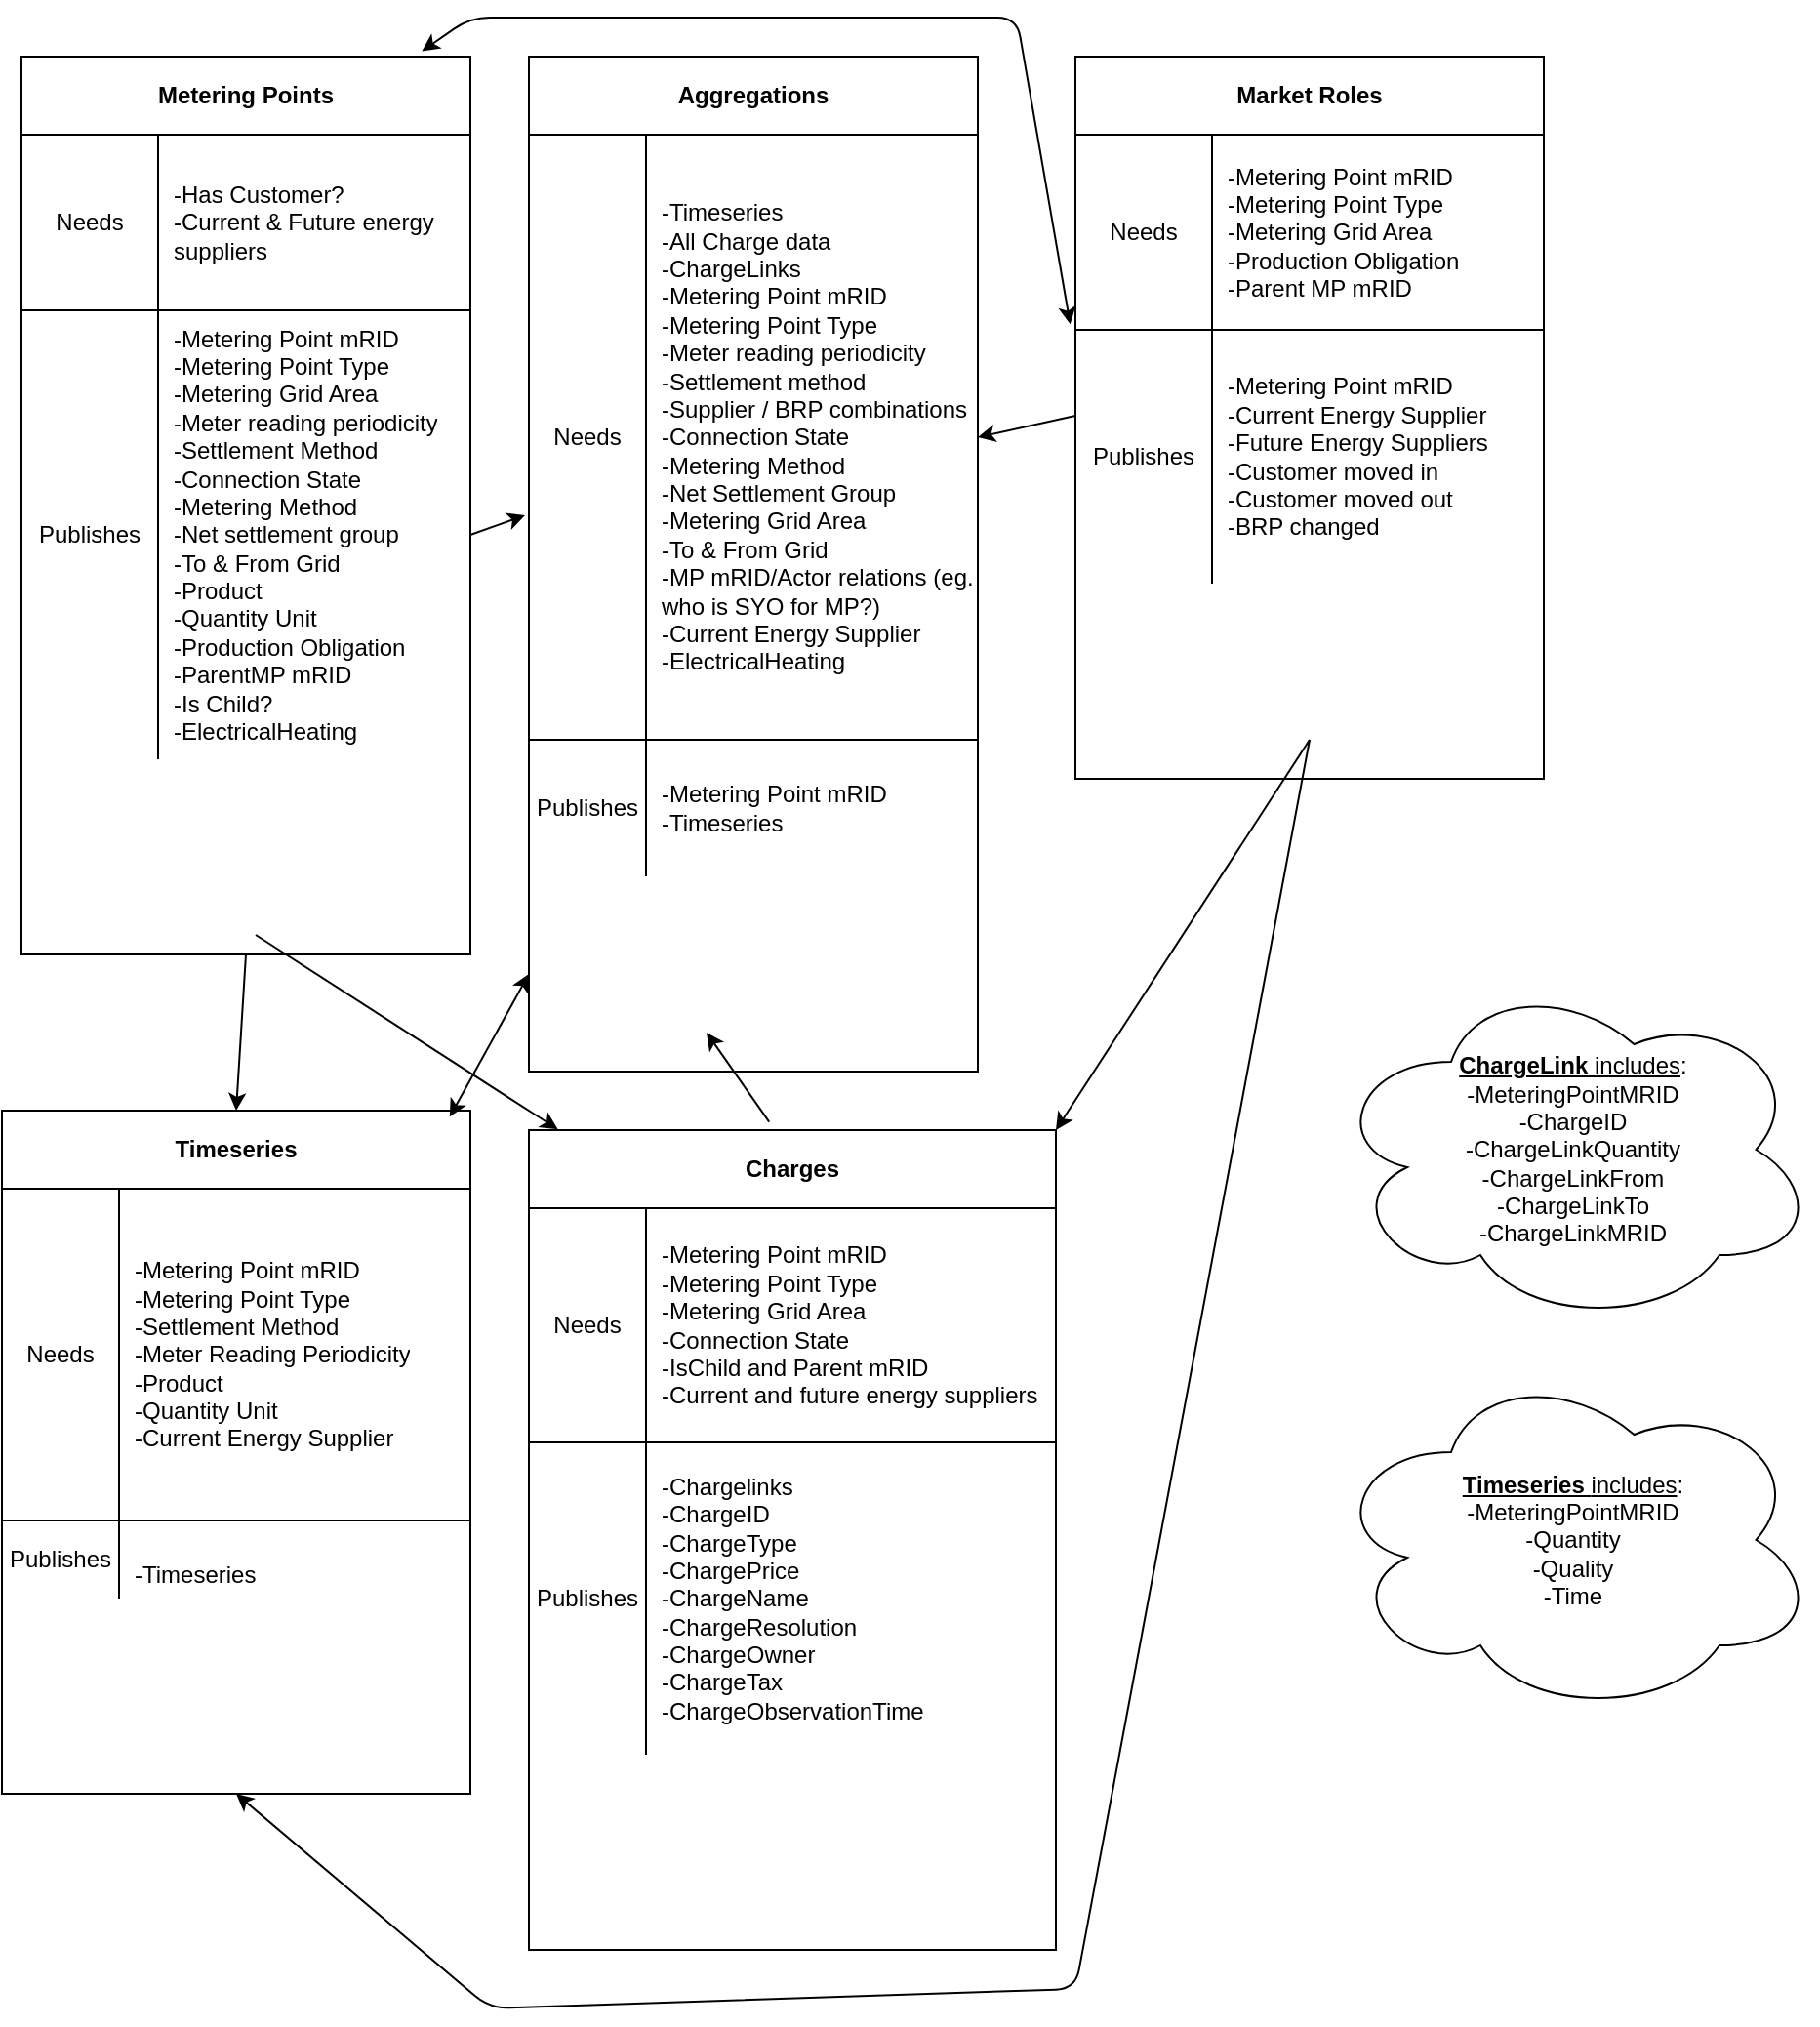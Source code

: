 <mxfile version="14.4.9" type="device"><diagram id="92r15I72fb07YGjZy0iK" name="Page-1"><mxGraphModel dx="2176" dy="1956" grid="1" gridSize="10" guides="1" tooltips="1" connect="1" arrows="1" fold="1" page="1" pageScale="1" pageWidth="827" pageHeight="1169" math="0" shadow="0"><root><mxCell id="0"/><mxCell id="1" parent="0"/><mxCell id="Mabt-3Se4oyptyURrfW0-4" value="Metering Points" style="shape=table;html=1;whiteSpace=wrap;startSize=40;container=1;collapsible=0;childLayout=tableLayout;fixedRows=1;rowLines=0;fontStyle=1;align=center;" vertex="1" parent="1"><mxGeometry x="40" y="20" width="230" height="460" as="geometry"/></mxCell><mxCell id="Mabt-3Se4oyptyURrfW0-5" value="" style="shape=partialRectangle;html=1;whiteSpace=wrap;collapsible=0;dropTarget=0;pointerEvents=0;fillColor=none;top=0;left=0;bottom=1;right=0;points=[[0,0.5],[1,0.5]];portConstraint=eastwest;" vertex="1" parent="Mabt-3Se4oyptyURrfW0-4"><mxGeometry y="40" width="230" height="90" as="geometry"/></mxCell><mxCell id="Mabt-3Se4oyptyURrfW0-6" value="Needs" style="shape=partialRectangle;html=1;whiteSpace=wrap;connectable=0;fillColor=none;top=0;left=0;bottom=0;right=0;overflow=hidden;" vertex="1" parent="Mabt-3Se4oyptyURrfW0-5"><mxGeometry width="70" height="90" as="geometry"/></mxCell><mxCell id="Mabt-3Se4oyptyURrfW0-7" value="-Has Customer?&lt;br&gt;-Current &amp;amp; Future energy suppliers" style="shape=partialRectangle;html=1;whiteSpace=wrap;connectable=0;fillColor=none;top=0;left=0;bottom=0;right=0;align=left;spacingLeft=6;overflow=hidden;" vertex="1" parent="Mabt-3Se4oyptyURrfW0-5"><mxGeometry x="70" width="160" height="90" as="geometry"/></mxCell><mxCell id="Mabt-3Se4oyptyURrfW0-8" value="" style="shape=partialRectangle;html=1;whiteSpace=wrap;collapsible=0;dropTarget=0;pointerEvents=0;fillColor=none;top=0;left=0;bottom=0;right=0;points=[[0,0.5],[1,0.5]];portConstraint=eastwest;" vertex="1" parent="Mabt-3Se4oyptyURrfW0-4"><mxGeometry y="130" width="230" height="230" as="geometry"/></mxCell><mxCell id="Mabt-3Se4oyptyURrfW0-9" value="Publishes" style="shape=partialRectangle;html=1;whiteSpace=wrap;connectable=0;fillColor=none;top=0;left=0;bottom=0;right=0;overflow=hidden;" vertex="1" parent="Mabt-3Se4oyptyURrfW0-8"><mxGeometry width="70" height="230" as="geometry"/></mxCell><mxCell id="Mabt-3Se4oyptyURrfW0-10" value="-Metering Point mRID&lt;br&gt;-Metering Point Type&lt;br&gt;-Metering Grid Area&lt;br&gt;-Meter reading periodicity&lt;br&gt;-Settlement Method&lt;br&gt;-Connection State&lt;br&gt;-Metering Method&lt;br&gt;-Net settlement group&lt;br&gt;-To &amp;amp; From Grid&lt;br&gt;-Product&lt;br&gt;-Quantity Unit&lt;br&gt;-Production Obligation&lt;br&gt;-ParentMP mRID&lt;br&gt;-Is Child?&lt;br&gt;-ElectricalHeating" style="shape=partialRectangle;html=1;whiteSpace=wrap;connectable=0;fillColor=none;top=0;left=0;bottom=0;right=0;align=left;spacingLeft=6;overflow=hidden;" vertex="1" parent="Mabt-3Se4oyptyURrfW0-8"><mxGeometry x="70" width="160" height="230" as="geometry"/></mxCell><mxCell id="Mabt-3Se4oyptyURrfW0-14" value="Aggregations" style="shape=table;html=1;whiteSpace=wrap;startSize=40;container=1;collapsible=0;childLayout=tableLayout;fixedRows=1;rowLines=0;fontStyle=1;align=center;" vertex="1" parent="1"><mxGeometry x="300" y="20" width="230" height="520" as="geometry"/></mxCell><mxCell id="Mabt-3Se4oyptyURrfW0-15" value="" style="shape=partialRectangle;html=1;whiteSpace=wrap;collapsible=0;dropTarget=0;pointerEvents=0;fillColor=none;top=0;left=0;bottom=1;right=0;points=[[0,0.5],[1,0.5]];portConstraint=eastwest;" vertex="1" parent="Mabt-3Se4oyptyURrfW0-14"><mxGeometry y="40" width="230" height="310" as="geometry"/></mxCell><mxCell id="Mabt-3Se4oyptyURrfW0-16" value="Needs" style="shape=partialRectangle;html=1;whiteSpace=wrap;connectable=0;fillColor=none;top=0;left=0;bottom=0;right=0;overflow=hidden;" vertex="1" parent="Mabt-3Se4oyptyURrfW0-15"><mxGeometry width="60" height="310" as="geometry"/></mxCell><mxCell id="Mabt-3Se4oyptyURrfW0-17" value="-Timeseries&lt;br&gt;-All Charge data&lt;br&gt;-ChargeLinks&lt;br&gt;-Metering Point mRID&lt;br&gt;-Metering Point Type&lt;br&gt;-Meter reading periodicity&lt;br&gt;-Settlement method&lt;br&gt;-Supplier / BRP combinations&lt;br&gt;-Connection State&lt;br&gt;-Metering Method&lt;br&gt;-Net Settlement Group&lt;br&gt;-Metering Grid Area&lt;br&gt;-To &amp;amp; From Grid&lt;br&gt;-MP mRID/Actor relations (eg. who is SYO for MP?)&lt;br&gt;-Current Energy Supplier&lt;br&gt;-ElectricalHeating" style="shape=partialRectangle;html=1;whiteSpace=wrap;connectable=0;fillColor=none;top=0;left=0;bottom=0;right=0;align=left;spacingLeft=6;overflow=hidden;" vertex="1" parent="Mabt-3Se4oyptyURrfW0-15"><mxGeometry x="60" width="170" height="310" as="geometry"/></mxCell><mxCell id="Mabt-3Se4oyptyURrfW0-18" value="" style="shape=partialRectangle;html=1;whiteSpace=wrap;collapsible=0;dropTarget=0;pointerEvents=0;fillColor=none;top=0;left=0;bottom=0;right=0;points=[[0,0.5],[1,0.5]];portConstraint=eastwest;" vertex="1" parent="Mabt-3Se4oyptyURrfW0-14"><mxGeometry y="350" width="230" height="70" as="geometry"/></mxCell><mxCell id="Mabt-3Se4oyptyURrfW0-19" value="Publishes" style="shape=partialRectangle;html=1;whiteSpace=wrap;connectable=0;fillColor=none;top=0;left=0;bottom=0;right=0;overflow=hidden;" vertex="1" parent="Mabt-3Se4oyptyURrfW0-18"><mxGeometry width="60" height="70" as="geometry"/></mxCell><mxCell id="Mabt-3Se4oyptyURrfW0-20" value="-Metering Point mRID&lt;br&gt;-Timeseries" style="shape=partialRectangle;html=1;whiteSpace=wrap;connectable=0;fillColor=none;top=0;left=0;bottom=0;right=0;align=left;spacingLeft=6;overflow=hidden;" vertex="1" parent="Mabt-3Se4oyptyURrfW0-18"><mxGeometry x="60" width="170" height="70" as="geometry"/></mxCell><mxCell id="Mabt-3Se4oyptyURrfW0-21" value="Market Roles" style="shape=table;html=1;whiteSpace=wrap;startSize=40;container=1;collapsible=0;childLayout=tableLayout;fixedRows=1;rowLines=0;fontStyle=1;align=center;" vertex="1" parent="1"><mxGeometry x="580" y="20" width="240" height="370" as="geometry"/></mxCell><mxCell id="Mabt-3Se4oyptyURrfW0-22" value="" style="shape=partialRectangle;html=1;whiteSpace=wrap;collapsible=0;dropTarget=0;pointerEvents=0;fillColor=none;top=0;left=0;bottom=1;right=0;points=[[0,0.5],[1,0.5]];portConstraint=eastwest;" vertex="1" parent="Mabt-3Se4oyptyURrfW0-21"><mxGeometry y="40" width="240" height="100" as="geometry"/></mxCell><mxCell id="Mabt-3Se4oyptyURrfW0-23" value="Needs" style="shape=partialRectangle;html=1;whiteSpace=wrap;connectable=0;fillColor=none;top=0;left=0;bottom=0;right=0;overflow=hidden;" vertex="1" parent="Mabt-3Se4oyptyURrfW0-22"><mxGeometry width="70" height="100" as="geometry"/></mxCell><mxCell id="Mabt-3Se4oyptyURrfW0-24" value="-Metering Point mRID&lt;br&gt;-Metering Point Type&lt;br&gt;-Metering Grid Area&lt;br&gt;-Production Obligation&lt;br&gt;-Parent MP mRID" style="shape=partialRectangle;html=1;whiteSpace=wrap;connectable=0;fillColor=none;top=0;left=0;bottom=0;right=0;align=left;spacingLeft=6;overflow=hidden;" vertex="1" parent="Mabt-3Se4oyptyURrfW0-22"><mxGeometry x="70" width="170" height="100" as="geometry"/></mxCell><mxCell id="Mabt-3Se4oyptyURrfW0-25" value="" style="shape=partialRectangle;html=1;whiteSpace=wrap;collapsible=0;dropTarget=0;pointerEvents=0;fillColor=none;top=0;left=0;bottom=0;right=0;points=[[0,0.5],[1,0.5]];portConstraint=eastwest;" vertex="1" parent="Mabt-3Se4oyptyURrfW0-21"><mxGeometry y="140" width="240" height="130" as="geometry"/></mxCell><mxCell id="Mabt-3Se4oyptyURrfW0-26" value="Publishes" style="shape=partialRectangle;html=1;whiteSpace=wrap;connectable=0;fillColor=none;top=0;left=0;bottom=0;right=0;overflow=hidden;" vertex="1" parent="Mabt-3Se4oyptyURrfW0-25"><mxGeometry width="70" height="130" as="geometry"/></mxCell><mxCell id="Mabt-3Se4oyptyURrfW0-27" value="-Metering Point mRID&lt;br&gt;-Current Energy Supplier&lt;br&gt;-Future Energy Suppliers&lt;br&gt;-Customer moved in&lt;br&gt;-Customer moved out&lt;br&gt;-BRP changed" style="shape=partialRectangle;html=1;whiteSpace=wrap;connectable=0;fillColor=none;top=0;left=0;bottom=0;right=0;align=left;spacingLeft=6;overflow=hidden;" vertex="1" parent="Mabt-3Se4oyptyURrfW0-25"><mxGeometry x="70" width="170" height="130" as="geometry"/></mxCell><mxCell id="Mabt-3Se4oyptyURrfW0-28" value="Timeseries" style="shape=table;html=1;whiteSpace=wrap;startSize=40;container=1;collapsible=0;childLayout=tableLayout;fixedRows=1;rowLines=0;fontStyle=1;align=center;" vertex="1" parent="1"><mxGeometry x="30" y="560" width="240" height="350" as="geometry"/></mxCell><mxCell id="Mabt-3Se4oyptyURrfW0-29" value="" style="shape=partialRectangle;html=1;whiteSpace=wrap;collapsible=0;dropTarget=0;pointerEvents=0;fillColor=none;top=0;left=0;bottom=1;right=0;points=[[0,0.5],[1,0.5]];portConstraint=eastwest;" vertex="1" parent="Mabt-3Se4oyptyURrfW0-28"><mxGeometry y="40" width="240" height="170" as="geometry"/></mxCell><mxCell id="Mabt-3Se4oyptyURrfW0-30" value="Needs" style="shape=partialRectangle;html=1;whiteSpace=wrap;connectable=0;fillColor=none;top=0;left=0;bottom=0;right=0;overflow=hidden;" vertex="1" parent="Mabt-3Se4oyptyURrfW0-29"><mxGeometry width="60" height="170" as="geometry"/></mxCell><mxCell id="Mabt-3Se4oyptyURrfW0-31" value="-Metering Point mRID&lt;br&gt;-Metering Point Type&lt;br&gt;-Settlement Method&lt;br&gt;-Meter Reading Periodicity&lt;br&gt;-Product&lt;br&gt;-Quantity Unit&lt;br&gt;-Current Energy Supplier" style="shape=partialRectangle;html=1;whiteSpace=wrap;connectable=0;fillColor=none;top=0;left=0;bottom=0;right=0;align=left;spacingLeft=6;overflow=hidden;" vertex="1" parent="Mabt-3Se4oyptyURrfW0-29"><mxGeometry x="60" width="180" height="170" as="geometry"/></mxCell><mxCell id="Mabt-3Se4oyptyURrfW0-32" value="" style="shape=partialRectangle;html=1;whiteSpace=wrap;collapsible=0;dropTarget=0;pointerEvents=0;fillColor=none;top=0;left=0;bottom=0;right=0;points=[[0,0.5],[1,0.5]];portConstraint=eastwest;" vertex="1" parent="Mabt-3Se4oyptyURrfW0-28"><mxGeometry y="210" width="240" height="40" as="geometry"/></mxCell><mxCell id="Mabt-3Se4oyptyURrfW0-33" value="Publishes" style="shape=partialRectangle;html=1;whiteSpace=wrap;connectable=0;fillColor=none;top=0;left=0;bottom=0;right=0;overflow=hidden;" vertex="1" parent="Mabt-3Se4oyptyURrfW0-32"><mxGeometry width="60" height="40" as="geometry"/></mxCell><mxCell id="Mabt-3Se4oyptyURrfW0-34" value="&lt;br&gt;-Timeseries" style="shape=partialRectangle;html=1;whiteSpace=wrap;connectable=0;fillColor=none;top=0;left=0;bottom=0;right=0;align=left;spacingLeft=6;overflow=hidden;" vertex="1" parent="Mabt-3Se4oyptyURrfW0-32"><mxGeometry x="60" width="180" height="40" as="geometry"/></mxCell><mxCell id="Mabt-3Se4oyptyURrfW0-35" value="Charges" style="shape=table;html=1;whiteSpace=wrap;startSize=40;container=1;collapsible=0;childLayout=tableLayout;fixedRows=1;rowLines=0;fontStyle=1;align=center;" vertex="1" parent="1"><mxGeometry x="300" y="570" width="270" height="420" as="geometry"/></mxCell><mxCell id="Mabt-3Se4oyptyURrfW0-36" value="" style="shape=partialRectangle;html=1;whiteSpace=wrap;collapsible=0;dropTarget=0;pointerEvents=0;fillColor=none;top=0;left=0;bottom=1;right=0;points=[[0,0.5],[1,0.5]];portConstraint=eastwest;" vertex="1" parent="Mabt-3Se4oyptyURrfW0-35"><mxGeometry y="40" width="270" height="120" as="geometry"/></mxCell><mxCell id="Mabt-3Se4oyptyURrfW0-37" value="Needs" style="shape=partialRectangle;html=1;whiteSpace=wrap;connectable=0;fillColor=none;top=0;left=0;bottom=0;right=0;overflow=hidden;" vertex="1" parent="Mabt-3Se4oyptyURrfW0-36"><mxGeometry width="60" height="120" as="geometry"/></mxCell><mxCell id="Mabt-3Se4oyptyURrfW0-38" value="-Metering Point mRID&lt;br&gt;-Metering Point Type&lt;br&gt;-Metering Grid Area&lt;br&gt;-Connection State&lt;br&gt;-IsChild and Parent mRID&lt;br&gt;-Current and future energy suppliers" style="shape=partialRectangle;html=1;whiteSpace=wrap;connectable=0;fillColor=none;top=0;left=0;bottom=0;right=0;align=left;spacingLeft=6;overflow=hidden;" vertex="1" parent="Mabt-3Se4oyptyURrfW0-36"><mxGeometry x="60" width="210" height="120" as="geometry"/></mxCell><mxCell id="Mabt-3Se4oyptyURrfW0-39" value="" style="shape=partialRectangle;html=1;whiteSpace=wrap;collapsible=0;dropTarget=0;pointerEvents=0;fillColor=none;top=0;left=0;bottom=0;right=0;points=[[0,0.5],[1,0.5]];portConstraint=eastwest;" vertex="1" parent="Mabt-3Se4oyptyURrfW0-35"><mxGeometry y="160" width="270" height="160" as="geometry"/></mxCell><mxCell id="Mabt-3Se4oyptyURrfW0-40" value="Publishes" style="shape=partialRectangle;html=1;whiteSpace=wrap;connectable=0;fillColor=none;top=0;left=0;bottom=0;right=0;overflow=hidden;" vertex="1" parent="Mabt-3Se4oyptyURrfW0-39"><mxGeometry width="60" height="160" as="geometry"/></mxCell><mxCell id="Mabt-3Se4oyptyURrfW0-41" value="-Chargelinks&lt;br&gt;-ChargeID&lt;br&gt;-ChargeType&lt;br&gt;-ChargePrice&lt;br&gt;-ChargeName&lt;br&gt;-ChargeResolution&lt;br&gt;-ChargeOwner&lt;br&gt;-ChargeTax&lt;br&gt;-ChargeObservationTime" style="shape=partialRectangle;html=1;whiteSpace=wrap;connectable=0;fillColor=none;top=0;left=0;bottom=0;right=0;align=left;spacingLeft=6;overflow=hidden;" vertex="1" parent="Mabt-3Se4oyptyURrfW0-39"><mxGeometry x="60" width="210" height="160" as="geometry"/></mxCell><mxCell id="Mabt-3Se4oyptyURrfW0-58" value="" style="endArrow=classic;html=1;exitX=1;exitY=0.5;exitDx=0;exitDy=0;" edge="1" parent="1" source="Mabt-3Se4oyptyURrfW0-8"><mxGeometry width="50" height="50" relative="1" as="geometry"><mxPoint x="390" y="400" as="sourcePoint"/><mxPoint x="298" y="255" as="targetPoint"/></mxGeometry></mxCell><mxCell id="Mabt-3Se4oyptyURrfW0-60" value="" style="endArrow=classic;startArrow=classic;html=1;exitX=0.956;exitY=0.009;exitDx=0;exitDy=0;exitPerimeter=0;" edge="1" parent="1" source="Mabt-3Se4oyptyURrfW0-28"><mxGeometry width="50" height="50" relative="1" as="geometry"><mxPoint x="230" y="630" as="sourcePoint"/><mxPoint x="300" y="490" as="targetPoint"/></mxGeometry></mxCell><mxCell id="Mabt-3Se4oyptyURrfW0-61" value="" style="endArrow=classic;html=1;exitX=0.456;exitY=-0.01;exitDx=0;exitDy=0;exitPerimeter=0;" edge="1" parent="1" source="Mabt-3Se4oyptyURrfW0-35"><mxGeometry width="50" height="50" relative="1" as="geometry"><mxPoint x="390" y="520" as="sourcePoint"/><mxPoint x="391" y="520" as="targetPoint"/></mxGeometry></mxCell><mxCell id="Mabt-3Se4oyptyURrfW0-63" value="" style="endArrow=classic;html=1;entryX=1;entryY=0.5;entryDx=0;entryDy=0;" edge="1" parent="1" target="Mabt-3Se4oyptyURrfW0-15"><mxGeometry width="50" height="50" relative="1" as="geometry"><mxPoint x="580" y="204" as="sourcePoint"/><mxPoint x="440" y="230" as="targetPoint"/></mxGeometry></mxCell><mxCell id="Mabt-3Se4oyptyURrfW0-65" value="" style="endArrow=classic;startArrow=classic;html=1;exitX=0.892;exitY=-0.006;exitDx=0;exitDy=0;exitPerimeter=0;entryX=-0.011;entryY=-0.022;entryDx=0;entryDy=0;entryPerimeter=0;" edge="1" parent="1" source="Mabt-3Se4oyptyURrfW0-4" target="Mabt-3Se4oyptyURrfW0-25"><mxGeometry width="50" height="50" relative="1" as="geometry"><mxPoint x="390" y="280" as="sourcePoint"/><mxPoint x="440" y="230" as="targetPoint"/><Array as="points"><mxPoint x="270"/><mxPoint x="550"/></Array></mxGeometry></mxCell><mxCell id="Mabt-3Se4oyptyURrfW0-69" value="" style="endArrow=classic;html=1;exitX=0.5;exitY=1;exitDx=0;exitDy=0;entryX=0.5;entryY=0;entryDx=0;entryDy=0;" edge="1" parent="1" source="Mabt-3Se4oyptyURrfW0-4" target="Mabt-3Se4oyptyURrfW0-28"><mxGeometry width="50" height="50" relative="1" as="geometry"><mxPoint x="390" y="520" as="sourcePoint"/><mxPoint x="440" y="470" as="targetPoint"/></mxGeometry></mxCell><mxCell id="Mabt-3Se4oyptyURrfW0-70" value="" style="endArrow=classic;html=1;entryX=0.055;entryY=-0.001;entryDx=0;entryDy=0;entryPerimeter=0;" edge="1" parent="1" target="Mabt-3Se4oyptyURrfW0-35"><mxGeometry width="50" height="50" relative="1" as="geometry"><mxPoint x="160" y="470" as="sourcePoint"/><mxPoint x="140" y="570" as="targetPoint"/></mxGeometry></mxCell><mxCell id="Mabt-3Se4oyptyURrfW0-71" value="" style="endArrow=classic;html=1;entryX=1;entryY=0;entryDx=0;entryDy=0;" edge="1" parent="1" target="Mabt-3Se4oyptyURrfW0-35"><mxGeometry width="50" height="50" relative="1" as="geometry"><mxPoint x="700" y="370" as="sourcePoint"/><mxPoint x="440" y="450" as="targetPoint"/></mxGeometry></mxCell><mxCell id="Mabt-3Se4oyptyURrfW0-72" value="" style="endArrow=classic;html=1;entryX=0.5;entryY=1;entryDx=0;entryDy=0;" edge="1" parent="1" target="Mabt-3Se4oyptyURrfW0-28"><mxGeometry width="50" height="50" relative="1" as="geometry"><mxPoint x="700" y="370" as="sourcePoint"/><mxPoint x="440" y="570" as="targetPoint"/><Array as="points"><mxPoint x="580" y="1010"/><mxPoint x="280" y="1020"/></Array></mxGeometry></mxCell><mxCell id="Mabt-3Se4oyptyURrfW0-73" value="&lt;u&gt;&lt;b&gt;ChargeLink &lt;/b&gt;includes&lt;/u&gt;:&lt;br&gt;-MeteringPointMRID&lt;br&gt;-ChargeID&lt;br&gt;-ChargeLinkQuantity&lt;br&gt;-ChargeLinkFrom&lt;br&gt;-ChargeLinkTo&lt;br&gt;-ChargeLinkMRID" style="ellipse;shape=cloud;whiteSpace=wrap;html=1;" vertex="1" parent="1"><mxGeometry x="710" y="490" width="250" height="180" as="geometry"/></mxCell><mxCell id="Mabt-3Se4oyptyURrfW0-74" value="&lt;u&gt;&lt;b&gt;Timeseries &lt;/b&gt;includes&lt;/u&gt;:&lt;br&gt;-MeteringPointMRID&lt;br&gt;-Quantity&lt;br&gt;-Quality&lt;br&gt;-Time" style="ellipse;shape=cloud;whiteSpace=wrap;html=1;" vertex="1" parent="1"><mxGeometry x="710" y="690" width="250" height="180" as="geometry"/></mxCell></root></mxGraphModel></diagram></mxfile>
